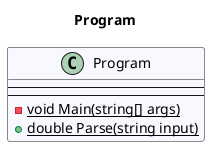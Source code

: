 @startuml Program
title Program
class Program #GhostWhite {
---
---
- {static} void Main(string[] args)
+ {static} double Parse(string input)
}
@enduml
